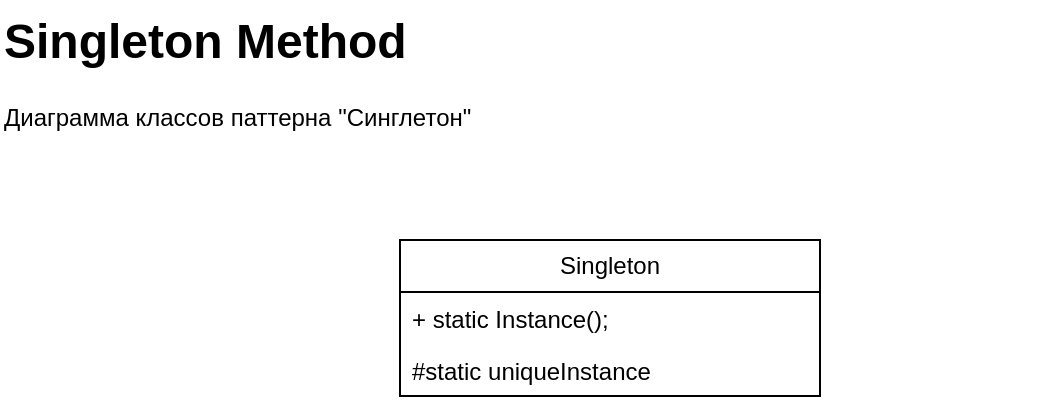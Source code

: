 <mxfile version="24.7.7">
  <diagram id="XddQ_8S39I06N_rfDyoW" name="Страница — 3">
    <mxGraphModel dx="1050" dy="603" grid="1" gridSize="10" guides="1" tooltips="1" connect="1" arrows="1" fold="1" page="1" pageScale="1" pageWidth="827" pageHeight="1169" math="0" shadow="0">
      <root>
        <mxCell id="0" />
        <mxCell id="1" parent="0" />
        <mxCell id="YkQQS2dzW2eqLCjvw7jQ-1" value="&lt;h1 style=&quot;margin-top: 0px;&quot;&gt;Singleton Method&lt;/h1&gt;&lt;p&gt;Диаграмма классов паттерна &quot;Синглетон&quot;&lt;/p&gt;" style="text;html=1;whiteSpace=wrap;overflow=hidden;rounded=0;" vertex="1" parent="1">
          <mxGeometry width="520" height="80" as="geometry" />
        </mxCell>
        <mxCell id="Mn2Eo58PtgRMx8oBv_iX-1" value="Singleton" style="swimlane;fontStyle=0;childLayout=stackLayout;horizontal=1;startSize=26;fillColor=none;horizontalStack=0;resizeParent=1;resizeParentMax=0;resizeLast=0;collapsible=1;marginBottom=0;whiteSpace=wrap;html=1;" vertex="1" parent="1">
          <mxGeometry x="200" y="120" width="210" height="78" as="geometry" />
        </mxCell>
        <mxCell id="Mn2Eo58PtgRMx8oBv_iX-2" value="+ static Instance();" style="text;strokeColor=none;fillColor=none;align=left;verticalAlign=top;spacingLeft=4;spacingRight=4;overflow=hidden;rotatable=0;points=[[0,0.5],[1,0.5]];portConstraint=eastwest;whiteSpace=wrap;html=1;" vertex="1" parent="Mn2Eo58PtgRMx8oBv_iX-1">
          <mxGeometry y="26" width="210" height="26" as="geometry" />
        </mxCell>
        <mxCell id="Mn2Eo58PtgRMx8oBv_iX-3" value="#static uniqueInstance" style="text;strokeColor=none;fillColor=none;align=left;verticalAlign=top;spacingLeft=4;spacingRight=4;overflow=hidden;rotatable=0;points=[[0,0.5],[1,0.5]];portConstraint=eastwest;whiteSpace=wrap;html=1;" vertex="1" parent="Mn2Eo58PtgRMx8oBv_iX-1">
          <mxGeometry y="52" width="210" height="26" as="geometry" />
        </mxCell>
      </root>
    </mxGraphModel>
  </diagram>
</mxfile>
